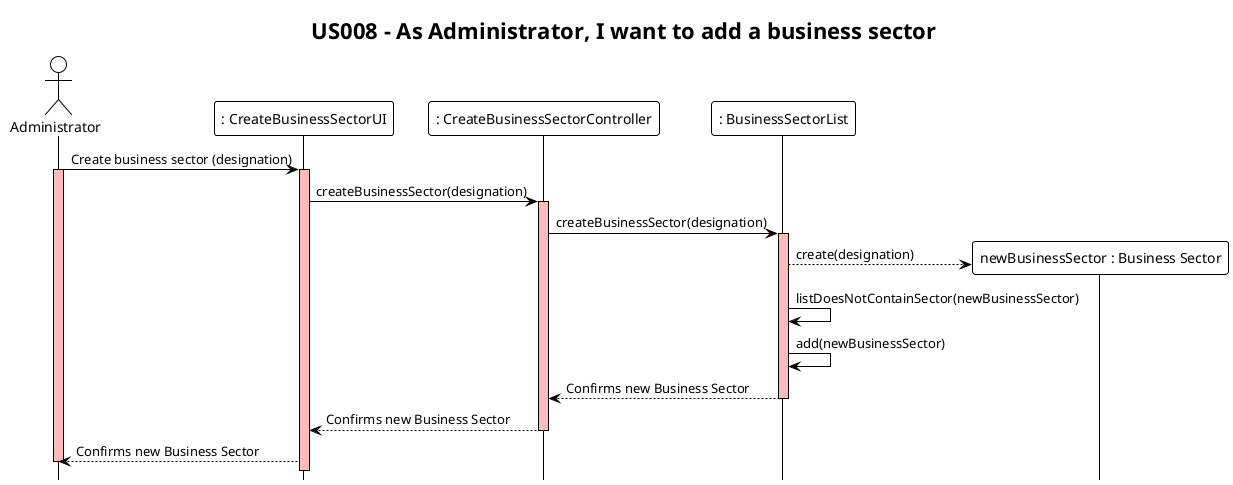 @startuml
!theme plain
hide footbox
title "US008 - As Administrator, I want to add a business sector"

actor Administrator as Administrator
participant ": CreateBusinessSectorUI" as UI
participant ": CreateBusinessSectorController" as Controller
participant ": BusinessSectorList" as List
participant "newBusinessSector : Business Sector" as Business

Administrator -> UI : Create business sector (designation)
activate Administrator #FFBBBB
activate UI #FFBBBB

UI -> Controller : createBusinessSector(designation)
activate Controller #FFBBBB

Controller -> List : createBusinessSector(designation)
activate List #FFBBBB

List --> Business ** : create(designation)
List -> List : listDoesNotContainSector(newBusinessSector)
List -> List : add(newBusinessSector)

List --> Controller : Confirms new Business Sector
deactivate List
Controller --> UI : Confirms new Business Sector
deactivate Controller
UI --> Administrator : Confirms new Business Sector
deactivate Administrator
@enduml